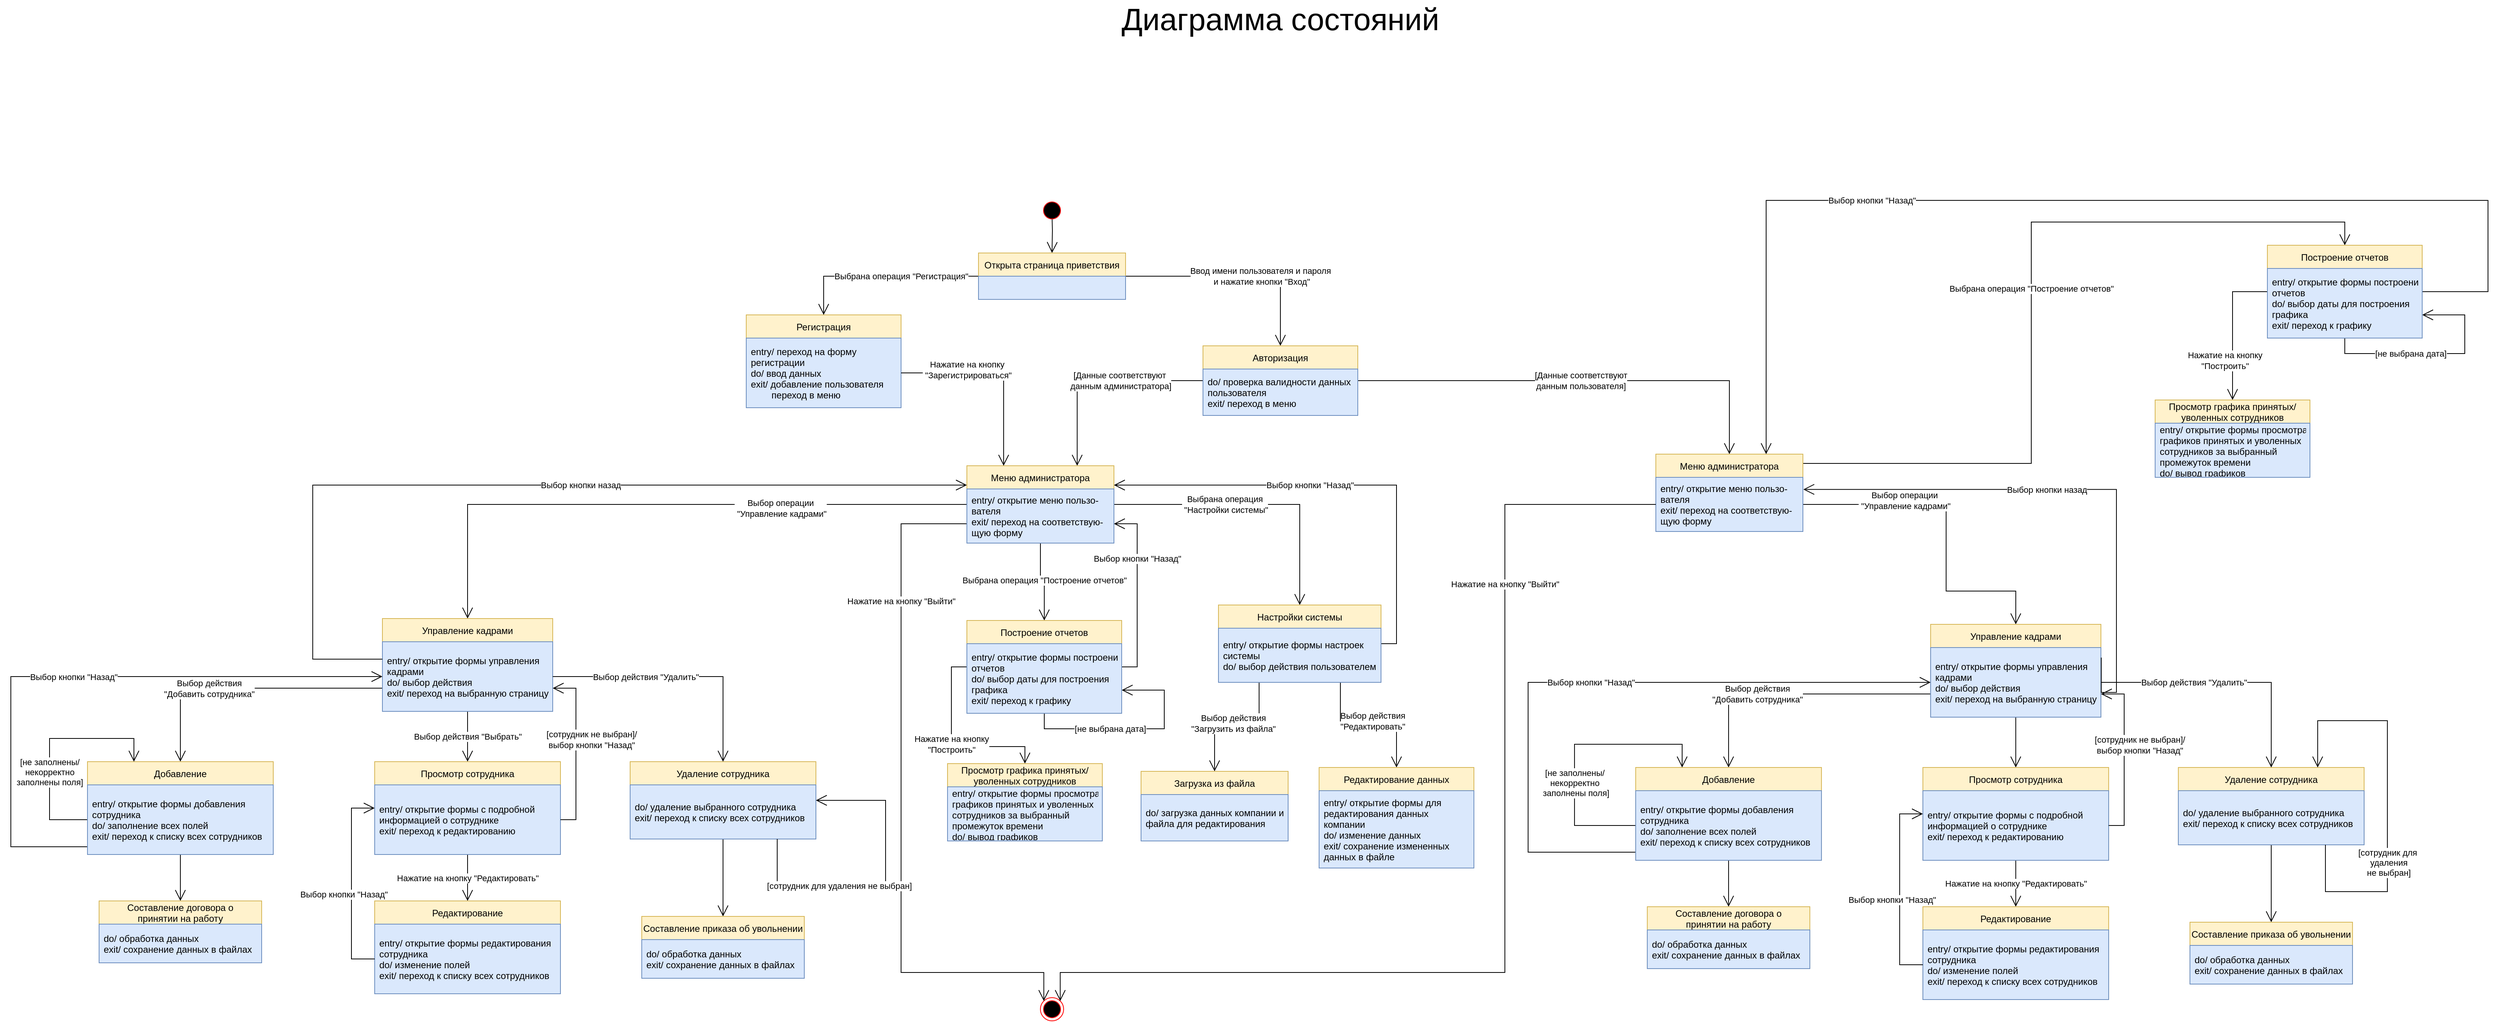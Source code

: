 <mxfile version="15.9.4" type="google"><diagram id="pDBDtXjh80OhBKWd9uUe" name="Страница 1"><mxGraphModel dx="8203" dy="3794" grid="1" gridSize="10" guides="1" tooltips="1" connect="1" arrows="1" fold="1" page="1" pageScale="1" pageWidth="827" pageHeight="1169" math="0" shadow="0"><root><mxCell id="0"/><mxCell id="1" parent="0"/><mxCell id="RjywsfN2Jusm1ePJnSXy-125" style="edgeStyle=orthogonalEdgeStyle;rounded=0;orthogonalLoop=1;jettySize=auto;html=1;entryX=0.5;entryY=0;entryDx=0;entryDy=0;endArrow=open;endFill=0;endSize=12;" edge="1" parent="1" target="RjywsfN2Jusm1ePJnSXy-5"><mxGeometry relative="1" as="geometry"><mxPoint x="-1945" y="68" as="sourcePoint"/></mxGeometry></mxCell><mxCell id="RjywsfN2Jusm1ePJnSXy-1" value="" style="ellipse;html=1;shape=startState;fillColor=#000000;strokeColor=#ff0000;" vertex="1" parent="1"><mxGeometry x="-1960" y="48" width="30" height="30" as="geometry"/></mxCell><mxCell id="RjywsfN2Jusm1ePJnSXy-2" value="" style="ellipse;html=1;shape=endState;fillColor=#000000;strokeColor=#ff0000;" vertex="1" parent="1"><mxGeometry x="-1960" y="1080.5" width="30" height="30" as="geometry"/></mxCell><mxCell id="RjywsfN2Jusm1ePJnSXy-3" value="Регистрация" style="swimlane;fontStyle=0;childLayout=stackLayout;horizontal=1;startSize=30;horizontalStack=0;resizeParent=1;resizeParentMax=0;resizeLast=0;collapsible=1;marginBottom=0;fillColor=#fff2cc;strokeColor=#d6b656;" vertex="1" parent="1"><mxGeometry x="-2340" y="198" width="200" height="120" as="geometry"><mxRectangle x="180" y="80" width="50" height="30" as="alternateBounds"/></mxGeometry></mxCell><mxCell id="RjywsfN2Jusm1ePJnSXy-4" value="entry/ переход на форму&#10;регистрации&#10;do/ ввод данных&#10;exit/ добавление пользователя&#10;        переход в меню" style="text;strokeColor=#6c8ebf;fillColor=#dae8fc;align=left;verticalAlign=middle;spacingLeft=4;spacingRight=4;overflow=hidden;points=[[0,0.5],[1,0.5]];portConstraint=eastwest;rotatable=0;" vertex="1" parent="RjywsfN2Jusm1ePJnSXy-3"><mxGeometry y="30" width="200" height="90" as="geometry"/></mxCell><mxCell id="RjywsfN2Jusm1ePJnSXy-13" style="edgeStyle=orthogonalEdgeStyle;rounded=0;orthogonalLoop=1;jettySize=auto;html=1;exitX=0;exitY=0.5;exitDx=0;exitDy=0;endSize=12;endArrow=open;endFill=0;entryX=0.5;entryY=0;entryDx=0;entryDy=0;" edge="1" parent="1" source="RjywsfN2Jusm1ePJnSXy-5" target="RjywsfN2Jusm1ePJnSXy-3"><mxGeometry relative="1" as="geometry"><mxPoint x="-2229" y="188" as="targetPoint"/></mxGeometry></mxCell><mxCell id="RjywsfN2Jusm1ePJnSXy-14" value="Выбрана операция &quot;Регистрация&quot;" style="edgeLabel;html=1;align=center;verticalAlign=middle;resizable=0;points=[];" vertex="1" connectable="0" parent="RjywsfN2Jusm1ePJnSXy-13"><mxGeometry x="-0.274" y="-3" relative="1" as="geometry"><mxPoint x="-9" y="3" as="offset"/></mxGeometry></mxCell><mxCell id="RjywsfN2Jusm1ePJnSXy-15" style="edgeStyle=orthogonalEdgeStyle;rounded=0;orthogonalLoop=1;jettySize=auto;html=1;exitX=1;exitY=0.5;exitDx=0;exitDy=0;entryX=0.5;entryY=0;entryDx=0;entryDy=0;endArrow=open;endFill=0;endSize=12;" edge="1" parent="1" source="RjywsfN2Jusm1ePJnSXy-5" target="RjywsfN2Jusm1ePJnSXy-9"><mxGeometry relative="1" as="geometry"/></mxCell><mxCell id="RjywsfN2Jusm1ePJnSXy-16" value="Ввод имени пользователя и пароля&lt;br&gt;&amp;nbsp;и нажатие кнопки &quot;Вход&quot;" style="edgeLabel;html=1;align=center;verticalAlign=middle;resizable=0;points=[];" vertex="1" connectable="0" parent="RjywsfN2Jusm1ePJnSXy-15"><mxGeometry x="0.195" y="-2" relative="1" as="geometry"><mxPoint y="-2" as="offset"/></mxGeometry></mxCell><mxCell id="RjywsfN2Jusm1ePJnSXy-5" value="Открыта страница приветствия" style="swimlane;fontStyle=0;childLayout=stackLayout;horizontal=1;startSize=30;horizontalStack=0;resizeParent=1;resizeParentMax=0;resizeLast=0;collapsible=1;marginBottom=0;fillColor=#fff2cc;strokeColor=#d6b656;" vertex="1" parent="1"><mxGeometry x="-2040" y="118" width="190" height="60" as="geometry"><mxRectangle x="180" y="80" width="50" height="30" as="alternateBounds"/></mxGeometry></mxCell><mxCell id="RjywsfN2Jusm1ePJnSXy-6" value="" style="text;strokeColor=#6c8ebf;fillColor=#dae8fc;align=left;verticalAlign=middle;spacingLeft=4;spacingRight=4;overflow=hidden;points=[[0,0.5],[1,0.5]];portConstraint=eastwest;rotatable=0;" vertex="1" parent="RjywsfN2Jusm1ePJnSXy-5"><mxGeometry y="30" width="190" height="30" as="geometry"/></mxCell><mxCell id="RjywsfN2Jusm1ePJnSXy-21" value="[Данные соответствуют&lt;br&gt;&amp;nbsp;данным администратора]" style="edgeStyle=orthogonalEdgeStyle;rounded=0;orthogonalLoop=1;jettySize=auto;html=1;exitX=0;exitY=0.5;exitDx=0;exitDy=0;entryX=0.75;entryY=0;entryDx=0;entryDy=0;endArrow=open;endFill=0;endSize=12;" edge="1" parent="1" source="RjywsfN2Jusm1ePJnSXy-9" target="RjywsfN2Jusm1ePJnSXy-17"><mxGeometry x="-0.207" relative="1" as="geometry"><mxPoint as="offset"/></mxGeometry></mxCell><mxCell id="RjywsfN2Jusm1ePJnSXy-22" value="[Данные соответствуют &lt;br&gt;данным пользователя]" style="edgeStyle=orthogonalEdgeStyle;rounded=0;orthogonalLoop=1;jettySize=auto;html=1;exitX=1;exitY=0.5;exitDx=0;exitDy=0;entryX=0.5;entryY=0;entryDx=0;entryDy=0;endArrow=open;endFill=0;endSize=12;" edge="1" parent="1" source="RjywsfN2Jusm1ePJnSXy-9" target="RjywsfN2Jusm1ePJnSXy-79"><mxGeometry relative="1" as="geometry"><mxPoint x="-865" y="378" as="targetPoint"/></mxGeometry></mxCell><mxCell id="RjywsfN2Jusm1ePJnSXy-9" value="Авторизация" style="swimlane;fontStyle=0;childLayout=stackLayout;horizontal=1;startSize=30;horizontalStack=0;resizeParent=1;resizeParentMax=0;resizeLast=0;collapsible=1;marginBottom=0;fillColor=#fff2cc;strokeColor=#d6b656;" vertex="1" parent="1"><mxGeometry x="-1750" y="238" width="200" height="90" as="geometry"><mxRectangle x="180" y="80" width="50" height="30" as="alternateBounds"/></mxGeometry></mxCell><mxCell id="RjywsfN2Jusm1ePJnSXy-10" value="do/ проверка валидности данных&#10;пользователя&#10;exit/ переход в меню" style="text;strokeColor=#6c8ebf;fillColor=#dae8fc;align=left;verticalAlign=middle;spacingLeft=4;spacingRight=4;overflow=hidden;points=[[0,0.5],[1,0.5]];portConstraint=eastwest;rotatable=0;" vertex="1" parent="RjywsfN2Jusm1ePJnSXy-9"><mxGeometry y="30" width="200" height="60" as="geometry"/></mxCell><mxCell id="RjywsfN2Jusm1ePJnSXy-31" value="Выбор операции&lt;br&gt;&amp;nbsp;&quot;Управление кадрами&quot;" style="edgeStyle=orthogonalEdgeStyle;rounded=0;orthogonalLoop=1;jettySize=auto;html=1;exitX=0;exitY=0.5;exitDx=0;exitDy=0;entryX=0.5;entryY=0;entryDx=0;entryDy=0;endArrow=open;endFill=0;endSize=12;" edge="1" parent="1" source="RjywsfN2Jusm1ePJnSXy-17" target="RjywsfN2Jusm1ePJnSXy-25"><mxGeometry x="-0.39" y="5" relative="1" as="geometry"><mxPoint as="offset"/></mxGeometry></mxCell><mxCell id="RjywsfN2Jusm1ePJnSXy-32" value="Выбрана операция &quot;Построение отчетов&quot;" style="edgeStyle=orthogonalEdgeStyle;rounded=0;orthogonalLoop=1;jettySize=auto;html=1;exitX=0.5;exitY=1;exitDx=0;exitDy=0;entryX=0.5;entryY=0;entryDx=0;entryDy=0;endArrow=open;endFill=0;endSize=12;" edge="1" parent="1" source="RjywsfN2Jusm1ePJnSXy-17" target="RjywsfN2Jusm1ePJnSXy-27"><mxGeometry relative="1" as="geometry"/></mxCell><mxCell id="RjywsfN2Jusm1ePJnSXy-33" value="Выбрана операция&lt;br&gt;&amp;nbsp;&quot;Настройки системы&quot;" style="edgeStyle=orthogonalEdgeStyle;rounded=0;orthogonalLoop=1;jettySize=auto;html=1;exitX=1;exitY=0.5;exitDx=0;exitDy=0;entryX=0.5;entryY=0;entryDx=0;entryDy=0;endArrow=open;endFill=0;endSize=12;" edge="1" parent="1" source="RjywsfN2Jusm1ePJnSXy-17" target="RjywsfN2Jusm1ePJnSXy-29"><mxGeometry x="-0.226" relative="1" as="geometry"><mxPoint as="offset"/></mxGeometry></mxCell><mxCell id="RjywsfN2Jusm1ePJnSXy-126" value="Нажатие на кнопку &quot;Выйти&quot;" style="edgeStyle=orthogonalEdgeStyle;rounded=0;orthogonalLoop=1;jettySize=auto;html=1;exitX=0;exitY=0.75;exitDx=0;exitDy=0;entryX=0;entryY=0;entryDx=0;entryDy=0;endArrow=open;endFill=0;endSize=12;" edge="1" parent="1" source="RjywsfN2Jusm1ePJnSXy-17" target="RjywsfN2Jusm1ePJnSXy-2"><mxGeometry x="-0.586" relative="1" as="geometry"><Array as="points"><mxPoint x="-2140" y="468"/><mxPoint x="-2140" y="1048"/><mxPoint x="-1956" y="1048"/></Array><mxPoint y="1" as="offset"/></mxGeometry></mxCell><mxCell id="RjywsfN2Jusm1ePJnSXy-17" value="Меню администратора" style="swimlane;fontStyle=0;childLayout=stackLayout;horizontal=1;startSize=30;horizontalStack=0;resizeParent=1;resizeParentMax=0;resizeLast=0;collapsible=1;marginBottom=0;fillColor=#fff2cc;strokeColor=#d6b656;" vertex="1" parent="1"><mxGeometry x="-2055" y="393" width="190" height="100" as="geometry"><mxRectangle x="180" y="80" width="50" height="30" as="alternateBounds"/></mxGeometry></mxCell><mxCell id="RjywsfN2Jusm1ePJnSXy-18" value="entry/ открытие меню пользо-&#10;вателя&#10;exit/ переход на соответствую-&#10;щую форму" style="text;strokeColor=#6c8ebf;fillColor=#dae8fc;align=left;verticalAlign=middle;spacingLeft=4;spacingRight=4;overflow=hidden;points=[[0,0.5],[1,0.5]];portConstraint=eastwest;rotatable=0;" vertex="1" parent="RjywsfN2Jusm1ePJnSXy-17"><mxGeometry y="30" width="190" height="70" as="geometry"/></mxCell><mxCell id="RjywsfN2Jusm1ePJnSXy-23" style="edgeStyle=orthogonalEdgeStyle;rounded=0;orthogonalLoop=1;jettySize=auto;html=1;exitX=1;exitY=0.5;exitDx=0;exitDy=0;entryX=0.25;entryY=0;entryDx=0;entryDy=0;endArrow=open;endFill=0;endSize=12;" edge="1" parent="1" source="RjywsfN2Jusm1ePJnSXy-4" target="RjywsfN2Jusm1ePJnSXy-17"><mxGeometry relative="1" as="geometry"/></mxCell><mxCell id="RjywsfN2Jusm1ePJnSXy-24" value="Нажатие на кнопку&lt;br&gt;&amp;nbsp;&quot;Зарегистрироваться&quot;" style="edgeLabel;html=1;align=center;verticalAlign=middle;resizable=0;points=[];" vertex="1" connectable="0" parent="RjywsfN2Jusm1ePJnSXy-23"><mxGeometry x="-0.327" y="4" relative="1" as="geometry"><mxPoint as="offset"/></mxGeometry></mxCell><mxCell id="RjywsfN2Jusm1ePJnSXy-44" value="Выбор действия &lt;br&gt;&quot;Добавить сотрудника&quot;" style="edgeStyle=orthogonalEdgeStyle;rounded=0;orthogonalLoop=1;jettySize=auto;html=1;exitX=0;exitY=0.75;exitDx=0;exitDy=0;entryX=0.5;entryY=0;entryDx=0;entryDy=0;endArrow=open;endFill=0;endSize=12;" edge="1" parent="1" source="RjywsfN2Jusm1ePJnSXy-25" target="RjywsfN2Jusm1ePJnSXy-37"><mxGeometry x="0.259" relative="1" as="geometry"><mxPoint as="offset"/></mxGeometry></mxCell><mxCell id="RjywsfN2Jusm1ePJnSXy-47" value="Выбор действия &quot;Выбрать&quot;" style="edgeStyle=orthogonalEdgeStyle;rounded=0;orthogonalLoop=1;jettySize=auto;html=1;entryX=0.5;entryY=0;entryDx=0;entryDy=0;endArrow=open;endFill=0;endSize=12;" edge="1" parent="1" source="RjywsfN2Jusm1ePJnSXy-25" target="RjywsfN2Jusm1ePJnSXy-40"><mxGeometry relative="1" as="geometry"/></mxCell><mxCell id="RjywsfN2Jusm1ePJnSXy-25" value="Управление кадрами" style="swimlane;fontStyle=0;childLayout=stackLayout;horizontal=1;startSize=30;horizontalStack=0;resizeParent=1;resizeParentMax=0;resizeLast=0;collapsible=1;marginBottom=0;fillColor=#fff2cc;strokeColor=#d6b656;" vertex="1" parent="1"><mxGeometry x="-2810" y="590.5" width="220" height="120" as="geometry"><mxRectangle x="180" y="80" width="50" height="30" as="alternateBounds"/></mxGeometry></mxCell><mxCell id="RjywsfN2Jusm1ePJnSXy-26" value="entry/ открытие формы управления&#10;кадрами&#10;do/ выбор действия&#10;exit/ переход на выбранную страницу" style="text;strokeColor=#6c8ebf;fillColor=#dae8fc;align=left;verticalAlign=middle;spacingLeft=4;spacingRight=4;overflow=hidden;points=[[0,0.5],[1,0.5]];portConstraint=eastwest;rotatable=0;" vertex="1" parent="RjywsfN2Jusm1ePJnSXy-25"><mxGeometry y="30" width="220" height="90" as="geometry"/></mxCell><mxCell id="RjywsfN2Jusm1ePJnSXy-36" value="Выбор кнопки &quot;Назад&quot;" style="edgeStyle=orthogonalEdgeStyle;rounded=0;orthogonalLoop=1;jettySize=auto;html=1;exitX=1;exitY=0.5;exitDx=0;exitDy=0;entryX=1;entryY=0.75;entryDx=0;entryDy=0;endArrow=open;endFill=0;endSize=12;" edge="1" parent="1" source="RjywsfN2Jusm1ePJnSXy-27" target="RjywsfN2Jusm1ePJnSXy-17"><mxGeometry x="0.366" relative="1" as="geometry"><mxPoint as="offset"/></mxGeometry></mxCell><mxCell id="RjywsfN2Jusm1ePJnSXy-65" value="Нажатие на кнопку&lt;br&gt;&quot;Построить&quot;" style="edgeStyle=orthogonalEdgeStyle;rounded=0;orthogonalLoop=1;jettySize=auto;html=1;exitX=0;exitY=0.5;exitDx=0;exitDy=0;entryX=0.5;entryY=0;entryDx=0;entryDy=0;endArrow=open;endFill=0;endSize=12;" edge="1" parent="1" source="RjywsfN2Jusm1ePJnSXy-27" target="RjywsfN2Jusm1ePJnSXy-63"><mxGeometry relative="1" as="geometry"><Array as="points"><mxPoint x="-2075" y="653"/><mxPoint x="-2075" y="756"/><mxPoint x="-1980" y="756"/></Array></mxGeometry></mxCell><mxCell id="RjywsfN2Jusm1ePJnSXy-68" value="[не выбрана дата]" style="edgeStyle=orthogonalEdgeStyle;rounded=0;orthogonalLoop=1;jettySize=auto;html=1;exitX=0.5;exitY=1;exitDx=0;exitDy=0;endArrow=open;endFill=0;endSize=12;entryX=1;entryY=0.75;entryDx=0;entryDy=0;" edge="1" parent="1" source="RjywsfN2Jusm1ePJnSXy-27" target="RjywsfN2Jusm1ePJnSXy-27"><mxGeometry x="-0.25" relative="1" as="geometry"><mxPoint x="-1840" y="688" as="targetPoint"/><Array as="points"><mxPoint x="-1955" y="733"/><mxPoint x="-1800" y="733"/><mxPoint x="-1800" y="683"/></Array><mxPoint as="offset"/></mxGeometry></mxCell><mxCell id="RjywsfN2Jusm1ePJnSXy-27" value="Построение отчетов" style="swimlane;fontStyle=0;childLayout=stackLayout;horizontal=1;startSize=30;horizontalStack=0;resizeParent=1;resizeParentMax=0;resizeLast=0;collapsible=1;marginBottom=0;fillColor=#fff2cc;strokeColor=#d6b656;" vertex="1" parent="1"><mxGeometry x="-2055" y="593" width="200" height="120" as="geometry"><mxRectangle x="180" y="80" width="50" height="30" as="alternateBounds"/></mxGeometry></mxCell><mxCell id="RjywsfN2Jusm1ePJnSXy-28" value="entry/ открытие формы построения&#10;отчетов&#10;do/ выбор даты для построения&#10;графика&#10;exit/ переход к графику" style="text;strokeColor=#6c8ebf;fillColor=#dae8fc;align=left;verticalAlign=middle;spacingLeft=4;spacingRight=4;overflow=hidden;points=[[0,0.5],[1,0.5]];portConstraint=eastwest;rotatable=0;" vertex="1" parent="RjywsfN2Jusm1ePJnSXy-27"><mxGeometry y="30" width="200" height="90" as="geometry"/></mxCell><mxCell id="RjywsfN2Jusm1ePJnSXy-34" value="Выбор кнопки &quot;Назад&quot;" style="edgeStyle=orthogonalEdgeStyle;rounded=0;orthogonalLoop=1;jettySize=auto;html=1;exitX=1;exitY=0.5;exitDx=0;exitDy=0;entryX=1;entryY=0.25;entryDx=0;entryDy=0;endArrow=open;endFill=0;endSize=12;" edge="1" parent="1" source="RjywsfN2Jusm1ePJnSXy-29" target="RjywsfN2Jusm1ePJnSXy-17"><mxGeometry x="0.142" relative="1" as="geometry"><mxPoint as="offset"/></mxGeometry></mxCell><mxCell id="RjywsfN2Jusm1ePJnSXy-74" value="Выбор действия &lt;br&gt;&quot;Загрузить из файла&quot;" style="edgeStyle=orthogonalEdgeStyle;rounded=0;orthogonalLoop=1;jettySize=auto;html=1;exitX=0.25;exitY=1;exitDx=0;exitDy=0;entryX=0.5;entryY=0;entryDx=0;entryDy=0;endArrow=open;endFill=0;endSize=12;" edge="1" parent="1" source="RjywsfN2Jusm1ePJnSXy-29" target="RjywsfN2Jusm1ePJnSXy-69"><mxGeometry relative="1" as="geometry"/></mxCell><mxCell id="RjywsfN2Jusm1ePJnSXy-75" value="Выбор действия&lt;br&gt;&quot;Редактировать&quot;" style="edgeStyle=orthogonalEdgeStyle;rounded=0;orthogonalLoop=1;jettySize=auto;html=1;exitX=0.75;exitY=1;exitDx=0;exitDy=0;entryX=0.5;entryY=0;entryDx=0;entryDy=0;endArrow=open;endFill=0;endSize=12;" edge="1" parent="1" source="RjywsfN2Jusm1ePJnSXy-29" target="RjywsfN2Jusm1ePJnSXy-72"><mxGeometry relative="1" as="geometry"/></mxCell><mxCell id="RjywsfN2Jusm1ePJnSXy-29" value="Настройки системы" style="swimlane;fontStyle=0;childLayout=stackLayout;horizontal=1;startSize=30;horizontalStack=0;resizeParent=1;resizeParentMax=0;resizeLast=0;collapsible=1;marginBottom=0;fillColor=#fff2cc;strokeColor=#d6b656;" vertex="1" parent="1"><mxGeometry x="-1730" y="573" width="210" height="100" as="geometry"><mxRectangle x="180" y="80" width="50" height="30" as="alternateBounds"/></mxGeometry></mxCell><mxCell id="RjywsfN2Jusm1ePJnSXy-30" value="entry/ открытие формы настроек &#10;системы&#10;do/ выбор действия пользователем" style="text;strokeColor=#6c8ebf;fillColor=#dae8fc;align=left;verticalAlign=middle;spacingLeft=4;spacingRight=4;overflow=hidden;points=[[0,0.5],[1,0.5]];portConstraint=eastwest;rotatable=0;" vertex="1" parent="RjywsfN2Jusm1ePJnSXy-29"><mxGeometry y="30" width="210" height="70" as="geometry"/></mxCell><mxCell id="RjywsfN2Jusm1ePJnSXy-35" value="Выбор кнопки назад" style="edgeStyle=orthogonalEdgeStyle;rounded=0;orthogonalLoop=1;jettySize=auto;html=1;entryX=0;entryY=0.25;entryDx=0;entryDy=0;endArrow=open;endFill=0;endSize=12;" edge="1" parent="1" source="RjywsfN2Jusm1ePJnSXy-26" target="RjywsfN2Jusm1ePJnSXy-17"><mxGeometry x="0.14" relative="1" as="geometry"><Array as="points"><mxPoint x="-2900" y="643"/><mxPoint x="-2900" y="418"/></Array><mxPoint as="offset"/></mxGeometry></mxCell><mxCell id="RjywsfN2Jusm1ePJnSXy-46" value="Выбор кнопки &quot;Назад&quot;" style="edgeStyle=orthogonalEdgeStyle;rounded=0;orthogonalLoop=1;jettySize=auto;html=1;entryX=0;entryY=0.5;entryDx=0;entryDy=0;endArrow=open;endFill=0;endSize=12;" edge="1" parent="1" source="RjywsfN2Jusm1ePJnSXy-37" target="RjywsfN2Jusm1ePJnSXy-26"><mxGeometry relative="1" as="geometry"><Array as="points"><mxPoint x="-3290" y="885.5"/><mxPoint x="-3290" y="665.5"/></Array></mxGeometry></mxCell><mxCell id="RjywsfN2Jusm1ePJnSXy-59" style="edgeStyle=orthogonalEdgeStyle;rounded=0;orthogonalLoop=1;jettySize=auto;html=1;entryX=0.5;entryY=0;entryDx=0;entryDy=0;endArrow=open;endFill=0;endSize=12;" edge="1" parent="1" source="RjywsfN2Jusm1ePJnSXy-37" target="RjywsfN2Jusm1ePJnSXy-57"><mxGeometry relative="1" as="geometry"/></mxCell><mxCell id="RjywsfN2Jusm1ePJnSXy-37" value="Добавление" style="swimlane;fontStyle=0;childLayout=stackLayout;horizontal=1;startSize=30;horizontalStack=0;resizeParent=1;resizeParentMax=0;resizeLast=0;collapsible=1;marginBottom=0;fillColor=#fff2cc;strokeColor=#d6b656;" vertex="1" parent="1"><mxGeometry x="-3191" y="775.5" width="240" height="120" as="geometry"><mxRectangle x="180" y="80" width="50" height="30" as="alternateBounds"/></mxGeometry></mxCell><mxCell id="RjywsfN2Jusm1ePJnSXy-45" value="[не заполнены/&lt;br&gt;некорректно &lt;br&gt;заполнены поля]" style="edgeStyle=orthogonalEdgeStyle;rounded=0;orthogonalLoop=1;jettySize=auto;html=1;entryX=0.25;entryY=0;entryDx=0;entryDy=0;endArrow=open;endFill=0;endSize=12;" edge="1" parent="RjywsfN2Jusm1ePJnSXy-37" source="RjywsfN2Jusm1ePJnSXy-38" target="RjywsfN2Jusm1ePJnSXy-37"><mxGeometry x="-0.241" relative="1" as="geometry"><Array as="points"><mxPoint x="-49" y="75"/><mxPoint x="-49" y="-30"/><mxPoint x="60" y="-30"/></Array><mxPoint as="offset"/></mxGeometry></mxCell><mxCell id="RjywsfN2Jusm1ePJnSXy-38" value="entry/ открытие формы добавления&#10;сотрудника&#10;do/ заполнение всех полей&#10;exit/ переход к списку всех сотрудников" style="text;strokeColor=#6c8ebf;fillColor=#dae8fc;align=left;verticalAlign=middle;spacingLeft=4;spacingRight=4;overflow=hidden;points=[[0,0.5],[1,0.5]];portConstraint=eastwest;rotatable=0;" vertex="1" parent="RjywsfN2Jusm1ePJnSXy-37"><mxGeometry y="30" width="240" height="90" as="geometry"/></mxCell><mxCell id="RjywsfN2Jusm1ePJnSXy-51" value="Нажатие на кнопку &quot;Редактировать&quot;" style="edgeStyle=orthogonalEdgeStyle;rounded=0;orthogonalLoop=1;jettySize=auto;html=1;exitX=0.5;exitY=1;exitDx=0;exitDy=0;entryX=0.5;entryY=0;entryDx=0;entryDy=0;endArrow=open;endFill=0;endSize=12;" edge="1" parent="1" source="RjywsfN2Jusm1ePJnSXy-40" target="RjywsfN2Jusm1ePJnSXy-48"><mxGeometry relative="1" as="geometry"/></mxCell><mxCell id="RjywsfN2Jusm1ePJnSXy-40" value="Просмотр сотрудника" style="swimlane;fontStyle=0;childLayout=stackLayout;horizontal=1;startSize=30;horizontalStack=0;resizeParent=1;resizeParentMax=0;resizeLast=0;collapsible=1;marginBottom=0;fillColor=#fff2cc;strokeColor=#d6b656;" vertex="1" parent="1"><mxGeometry x="-2820" y="775.5" width="240" height="120" as="geometry"><mxRectangle x="180" y="80" width="50" height="30" as="alternateBounds"/></mxGeometry></mxCell><mxCell id="RjywsfN2Jusm1ePJnSXy-41" value="entry/ открытие формы с подробной &#10;информацией о сотруднике&#10;exit/ переход к редактированию" style="text;strokeColor=#6c8ebf;fillColor=#dae8fc;align=left;verticalAlign=middle;spacingLeft=4;spacingRight=4;overflow=hidden;points=[[0,0.5],[1,0.5]];portConstraint=eastwest;rotatable=0;" vertex="1" parent="RjywsfN2Jusm1ePJnSXy-40"><mxGeometry y="30" width="240" height="90" as="geometry"/></mxCell><mxCell id="RjywsfN2Jusm1ePJnSXy-62" style="edgeStyle=orthogonalEdgeStyle;rounded=0;orthogonalLoop=1;jettySize=auto;html=1;exitX=0.5;exitY=1;exitDx=0;exitDy=0;entryX=0.5;entryY=0;entryDx=0;entryDy=0;endArrow=open;endFill=0;endSize=12;" edge="1" parent="1" source="RjywsfN2Jusm1ePJnSXy-42" target="RjywsfN2Jusm1ePJnSXy-60"><mxGeometry relative="1" as="geometry"/></mxCell><mxCell id="RjywsfN2Jusm1ePJnSXy-42" value="Удаление сотрудника" style="swimlane;fontStyle=0;childLayout=stackLayout;horizontal=1;startSize=30;horizontalStack=0;resizeParent=1;resizeParentMax=0;resizeLast=0;collapsible=1;marginBottom=0;fillColor=#fff2cc;strokeColor=#d6b656;" vertex="1" parent="1"><mxGeometry x="-2490" y="775.5" width="240" height="100" as="geometry"><mxRectangle x="180" y="80" width="50" height="30" as="alternateBounds"/></mxGeometry></mxCell><mxCell id="RjywsfN2Jusm1ePJnSXy-43" value="do/ удаление выбранного сотрудника&#10;exit/ переход к списку всех сотрудников" style="text;strokeColor=#6c8ebf;fillColor=#dae8fc;align=left;verticalAlign=middle;spacingLeft=4;spacingRight=4;overflow=hidden;points=[[0,0.5],[1,0.5]];portConstraint=eastwest;rotatable=0;" vertex="1" parent="RjywsfN2Jusm1ePJnSXy-42"><mxGeometry y="30" width="240" height="70" as="geometry"/></mxCell><mxCell id="RjywsfN2Jusm1ePJnSXy-48" value="Редактирование" style="swimlane;fontStyle=0;childLayout=stackLayout;horizontal=1;startSize=30;horizontalStack=0;resizeParent=1;resizeParentMax=0;resizeLast=0;collapsible=1;marginBottom=0;fillColor=#fff2cc;strokeColor=#d6b656;" vertex="1" parent="1"><mxGeometry x="-2820" y="955.5" width="240" height="120" as="geometry"><mxRectangle x="180" y="80" width="50" height="30" as="alternateBounds"/></mxGeometry></mxCell><mxCell id="RjywsfN2Jusm1ePJnSXy-50" value="entry/ открытие формы редактирования&#10;сотрудника&#10;do/ изменение полей&#10;exit/ переход к списку всех сотрудников" style="text;strokeColor=#6c8ebf;fillColor=#dae8fc;align=left;verticalAlign=middle;spacingLeft=4;spacingRight=4;overflow=hidden;points=[[0,0.5],[1,0.5]];portConstraint=eastwest;rotatable=0;" vertex="1" parent="RjywsfN2Jusm1ePJnSXy-48"><mxGeometry y="30" width="240" height="90" as="geometry"/></mxCell><mxCell id="RjywsfN2Jusm1ePJnSXy-52" value="Выбор действия &quot;Удалить&quot;" style="edgeStyle=orthogonalEdgeStyle;rounded=0;orthogonalLoop=1;jettySize=auto;html=1;entryX=0.5;entryY=0;entryDx=0;entryDy=0;endArrow=open;endFill=0;endSize=12;" edge="1" parent="1" source="RjywsfN2Jusm1ePJnSXy-26" target="RjywsfN2Jusm1ePJnSXy-42"><mxGeometry x="-0.273" relative="1" as="geometry"><mxPoint as="offset"/></mxGeometry></mxCell><mxCell id="RjywsfN2Jusm1ePJnSXy-53" value="Выбор кнопки &quot;Назад&quot;" style="edgeStyle=orthogonalEdgeStyle;rounded=0;orthogonalLoop=1;jettySize=auto;html=1;entryX=0;entryY=0.5;entryDx=0;entryDy=0;endArrow=open;endFill=0;endSize=12;" edge="1" parent="1" source="RjywsfN2Jusm1ePJnSXy-50" target="RjywsfN2Jusm1ePJnSXy-40"><mxGeometry x="-0.098" y="10" relative="1" as="geometry"><mxPoint y="1" as="offset"/></mxGeometry></mxCell><mxCell id="RjywsfN2Jusm1ePJnSXy-54" value="[сотрудник не выбран]/&lt;br&gt;выбор кнопки &quot;Назад&quot;" style="edgeStyle=orthogonalEdgeStyle;rounded=0;orthogonalLoop=1;jettySize=auto;html=1;exitX=1;exitY=0.5;exitDx=0;exitDy=0;entryX=1;entryY=0.75;entryDx=0;entryDy=0;endArrow=open;endFill=0;endSize=12;" edge="1" parent="1" source="RjywsfN2Jusm1ePJnSXy-41" target="RjywsfN2Jusm1ePJnSXy-25"><mxGeometry x="0.136" y="-20" relative="1" as="geometry"><mxPoint y="1" as="offset"/></mxGeometry></mxCell><mxCell id="RjywsfN2Jusm1ePJnSXy-56" value="[сотрудник для удаления не выбран]" style="edgeStyle=orthogonalEdgeStyle;rounded=0;orthogonalLoop=1;jettySize=auto;html=1;endArrow=open;endFill=0;endSize=12;" edge="1" parent="1"><mxGeometry x="-0.302" relative="1" as="geometry"><mxPoint x="-2300" y="875.5" as="sourcePoint"/><mxPoint x="-2250" y="825.5" as="targetPoint"/><Array as="points"><mxPoint x="-2300" y="935.5"/><mxPoint x="-2160" y="935.5"/><mxPoint x="-2160" y="825.5"/></Array><mxPoint as="offset"/></mxGeometry></mxCell><mxCell id="RjywsfN2Jusm1ePJnSXy-57" value="Составление договора о &#10;принятии на работу" style="swimlane;fontStyle=0;childLayout=stackLayout;horizontal=1;startSize=30;horizontalStack=0;resizeParent=1;resizeParentMax=0;resizeLast=0;collapsible=1;marginBottom=0;fillColor=#fff2cc;strokeColor=#d6b656;" vertex="1" parent="1"><mxGeometry x="-3176" y="955.5" width="210" height="80" as="geometry"><mxRectangle x="180" y="80" width="50" height="30" as="alternateBounds"/></mxGeometry></mxCell><mxCell id="RjywsfN2Jusm1ePJnSXy-58" value="do/ обработка данных&#10;exit/ сохранение данных в файлах" style="text;strokeColor=#6c8ebf;fillColor=#dae8fc;align=left;verticalAlign=middle;spacingLeft=4;spacingRight=4;overflow=hidden;points=[[0,0.5],[1,0.5]];portConstraint=eastwest;rotatable=0;" vertex="1" parent="RjywsfN2Jusm1ePJnSXy-57"><mxGeometry y="30" width="210" height="50" as="geometry"/></mxCell><mxCell id="RjywsfN2Jusm1ePJnSXy-60" value="Составление приказа об увольнении" style="swimlane;fontStyle=0;childLayout=stackLayout;horizontal=1;startSize=30;horizontalStack=0;resizeParent=1;resizeParentMax=0;resizeLast=0;collapsible=1;marginBottom=0;fillColor=#fff2cc;strokeColor=#d6b656;" vertex="1" parent="1"><mxGeometry x="-2475" y="975.5" width="210" height="80" as="geometry"><mxRectangle x="180" y="80" width="50" height="30" as="alternateBounds"/></mxGeometry></mxCell><mxCell id="RjywsfN2Jusm1ePJnSXy-61" value="do/ обработка данных&#10;exit/ сохранение данных в файлах" style="text;strokeColor=#6c8ebf;fillColor=#dae8fc;align=left;verticalAlign=middle;spacingLeft=4;spacingRight=4;overflow=hidden;points=[[0,0.5],[1,0.5]];portConstraint=eastwest;rotatable=0;" vertex="1" parent="RjywsfN2Jusm1ePJnSXy-60"><mxGeometry y="30" width="210" height="50" as="geometry"/></mxCell><mxCell id="RjywsfN2Jusm1ePJnSXy-63" value="Просмотр графика принятых/&#10;уволенных сотрудников" style="swimlane;fontStyle=0;childLayout=stackLayout;horizontal=1;startSize=30;horizontalStack=0;resizeParent=1;resizeParentMax=0;resizeLast=0;collapsible=1;marginBottom=0;fillColor=#fff2cc;strokeColor=#d6b656;" vertex="1" parent="1"><mxGeometry x="-2080" y="778" width="200" height="100" as="geometry"><mxRectangle x="180" y="80" width="50" height="30" as="alternateBounds"/></mxGeometry></mxCell><mxCell id="RjywsfN2Jusm1ePJnSXy-64" value="entry/ открытие формы просмотра&#10;графиков принятых и уволенных&#10;сотрудников за выбранный &#10;промежуток времени&#10;do/ вывод графиков" style="text;strokeColor=#6c8ebf;fillColor=#dae8fc;align=left;verticalAlign=middle;spacingLeft=4;spacingRight=4;overflow=hidden;points=[[0,0.5],[1,0.5]];portConstraint=eastwest;rotatable=0;" vertex="1" parent="RjywsfN2Jusm1ePJnSXy-63"><mxGeometry y="30" width="200" height="70" as="geometry"/></mxCell><mxCell id="RjywsfN2Jusm1ePJnSXy-69" value="Загрузка из файла" style="swimlane;fontStyle=0;childLayout=stackLayout;horizontal=1;startSize=30;horizontalStack=0;resizeParent=1;resizeParentMax=0;resizeLast=0;collapsible=1;marginBottom=0;fillColor=#fff2cc;strokeColor=#d6b656;" vertex="1" parent="1"><mxGeometry x="-1830" y="788" width="190" height="90" as="geometry"><mxRectangle x="180" y="80" width="50" height="30" as="alternateBounds"/></mxGeometry></mxCell><mxCell id="RjywsfN2Jusm1ePJnSXy-70" value="do/ загрузка данных компании из&#10;файла для редактирования" style="text;strokeColor=#6c8ebf;fillColor=#dae8fc;align=left;verticalAlign=middle;spacingLeft=4;spacingRight=4;overflow=hidden;points=[[0,0.5],[1,0.5]];portConstraint=eastwest;rotatable=0;" vertex="1" parent="RjywsfN2Jusm1ePJnSXy-69"><mxGeometry y="30" width="190" height="60" as="geometry"/></mxCell><mxCell id="RjywsfN2Jusm1ePJnSXy-72" value="Редактирование данных" style="swimlane;fontStyle=0;childLayout=stackLayout;horizontal=1;startSize=30;horizontalStack=0;resizeParent=1;resizeParentMax=0;resizeLast=0;collapsible=1;marginBottom=0;fillColor=#fff2cc;strokeColor=#d6b656;" vertex="1" parent="1"><mxGeometry x="-1600" y="783" width="200" height="130" as="geometry"><mxRectangle x="180" y="80" width="50" height="30" as="alternateBounds"/></mxGeometry></mxCell><mxCell id="RjywsfN2Jusm1ePJnSXy-73" value="entry/ открытие формы для &#10;редактирования данных &#10;компании&#10;do/ изменение данных&#10;exit/ сохранение измененных &#10;данных в файле" style="text;strokeColor=#6c8ebf;fillColor=#dae8fc;align=left;verticalAlign=middle;spacingLeft=4;spacingRight=4;overflow=hidden;points=[[0,0.5],[1,0.5]];portConstraint=eastwest;rotatable=0;" vertex="1" parent="RjywsfN2Jusm1ePJnSXy-72"><mxGeometry y="30" width="200" height="100" as="geometry"/></mxCell><mxCell id="RjywsfN2Jusm1ePJnSXy-76" value="Выбор операции&lt;br&gt;&amp;nbsp;&quot;Управление кадрами&quot;" style="edgeStyle=orthogonalEdgeStyle;rounded=0;orthogonalLoop=1;jettySize=auto;html=1;exitX=1;exitY=0.5;exitDx=0;exitDy=0;entryX=0.5;entryY=0;entryDx=0;entryDy=0;endArrow=open;endFill=0;endSize=12;" edge="1" source="RjywsfN2Jusm1ePJnSXy-80" target="RjywsfN2Jusm1ePJnSXy-83" parent="1"><mxGeometry x="-0.39" y="5" relative="1" as="geometry"><Array as="points"><mxPoint x="-790" y="443"/><mxPoint x="-790" y="555"/><mxPoint x="-700" y="555"/></Array><mxPoint as="offset"/></mxGeometry></mxCell><mxCell id="RjywsfN2Jusm1ePJnSXy-77" value="Выбрана операция &quot;Построение отчетов&quot;" style="edgeStyle=orthogonalEdgeStyle;rounded=0;orthogonalLoop=1;jettySize=auto;html=1;entryX=0.5;entryY=0;entryDx=0;entryDy=0;endArrow=open;endFill=0;endSize=12;" edge="1" source="RjywsfN2Jusm1ePJnSXy-79" target="RjywsfN2Jusm1ePJnSXy-88" parent="1"><mxGeometry relative="1" as="geometry"><Array as="points"><mxPoint x="-680" y="390"/><mxPoint x="-680" y="78"/><mxPoint x="-275" y="78"/></Array></mxGeometry></mxCell><mxCell id="RjywsfN2Jusm1ePJnSXy-79" value="Меню администратора" style="swimlane;fontStyle=0;childLayout=stackLayout;horizontal=1;startSize=30;horizontalStack=0;resizeParent=1;resizeParentMax=0;resizeLast=0;collapsible=1;marginBottom=0;fillColor=#fff2cc;strokeColor=#d6b656;" vertex="1" parent="1"><mxGeometry x="-1165" y="378" width="190" height="100" as="geometry"><mxRectangle x="180" y="80" width="50" height="30" as="alternateBounds"/></mxGeometry></mxCell><mxCell id="RjywsfN2Jusm1ePJnSXy-80" value="entry/ открытие меню пользо-&#10;вателя&#10;exit/ переход на соответствую-&#10;щую форму" style="text;strokeColor=#6c8ebf;fillColor=#dae8fc;align=left;verticalAlign=middle;spacingLeft=4;spacingRight=4;overflow=hidden;points=[[0,0.5],[1,0.5]];portConstraint=eastwest;rotatable=0;" vertex="1" parent="RjywsfN2Jusm1ePJnSXy-79"><mxGeometry y="30" width="190" height="70" as="geometry"/></mxCell><mxCell id="RjywsfN2Jusm1ePJnSXy-81" value="Выбор действия &lt;br&gt;&quot;Добавить сотрудника&quot;" style="edgeStyle=orthogonalEdgeStyle;rounded=0;orthogonalLoop=1;jettySize=auto;html=1;exitX=0;exitY=0.75;exitDx=0;exitDy=0;entryX=0.5;entryY=0;entryDx=0;entryDy=0;endArrow=open;endFill=0;endSize=12;" edge="1" source="RjywsfN2Jusm1ePJnSXy-83" target="RjywsfN2Jusm1ePJnSXy-98" parent="1"><mxGeometry x="0.259" relative="1" as="geometry"><mxPoint as="offset"/></mxGeometry></mxCell><mxCell id="RjywsfN2Jusm1ePJnSXy-82" value="Выбор действия &quot;Выбрать&quot;" style="edgeStyle=orthogonalEdgeStyle;rounded=0;orthogonalLoop=1;jettySize=auto;html=1;entryX=0.5;entryY=0;entryDx=0;entryDy=0;endArrow=open;endFill=0;endSize=12;" edge="1" source="RjywsfN2Jusm1ePJnSXy-83" target="RjywsfN2Jusm1ePJnSXy-102" parent="1"><mxGeometry x="-1" y="-67" relative="1" as="geometry"><mxPoint x="37" y="-60" as="offset"/></mxGeometry></mxCell><mxCell id="RjywsfN2Jusm1ePJnSXy-83" value="Управление кадрами" style="swimlane;fontStyle=0;childLayout=stackLayout;horizontal=1;startSize=30;horizontalStack=0;resizeParent=1;resizeParentMax=0;resizeLast=0;collapsible=1;marginBottom=0;fillColor=#fff2cc;strokeColor=#d6b656;" vertex="1" parent="1"><mxGeometry x="-810.03" y="598" width="220" height="120" as="geometry"><mxRectangle x="180" y="80" width="50" height="30" as="alternateBounds"/></mxGeometry></mxCell><mxCell id="RjywsfN2Jusm1ePJnSXy-84" value="entry/ открытие формы управления&#10;кадрами&#10;do/ выбор действия&#10;exit/ переход на выбранную страницу" style="text;strokeColor=#6c8ebf;fillColor=#dae8fc;align=left;verticalAlign=middle;spacingLeft=4;spacingRight=4;overflow=hidden;points=[[0,0.5],[1,0.5]];portConstraint=eastwest;rotatable=0;" vertex="1" parent="RjywsfN2Jusm1ePJnSXy-83"><mxGeometry y="30" width="220" height="90" as="geometry"/></mxCell><mxCell id="RjywsfN2Jusm1ePJnSXy-85" value="Выбор кнопки &quot;Назад&quot;" style="edgeStyle=orthogonalEdgeStyle;rounded=0;orthogonalLoop=1;jettySize=auto;html=1;exitX=1;exitY=0.5;exitDx=0;exitDy=0;entryX=0.75;entryY=0;entryDx=0;entryDy=0;endArrow=open;endFill=0;endSize=12;" edge="1" source="RjywsfN2Jusm1ePJnSXy-88" target="RjywsfN2Jusm1ePJnSXy-79" parent="1"><mxGeometry x="0.366" relative="1" as="geometry"><Array as="points"><mxPoint x="-90" y="168"/><mxPoint x="-90" y="50"/><mxPoint x="-1022" y="50"/></Array><mxPoint as="offset"/></mxGeometry></mxCell><mxCell id="RjywsfN2Jusm1ePJnSXy-87" value="[не выбрана дата]" style="edgeStyle=orthogonalEdgeStyle;rounded=0;orthogonalLoop=1;jettySize=auto;html=1;exitX=0.5;exitY=1;exitDx=0;exitDy=0;endArrow=open;endFill=0;endSize=12;entryX=1;entryY=0.75;entryDx=0;entryDy=0;" edge="1" source="RjywsfN2Jusm1ePJnSXy-88" target="RjywsfN2Jusm1ePJnSXy-88" parent="1"><mxGeometry x="-0.25" relative="1" as="geometry"><mxPoint x="-160" y="203" as="targetPoint"/><Array as="points"><mxPoint x="-275" y="248"/><mxPoint x="-120" y="248"/><mxPoint x="-120" y="198"/></Array><mxPoint as="offset"/></mxGeometry></mxCell><mxCell id="RjywsfN2Jusm1ePJnSXy-123" value="Нажатие на кнопку&lt;br&gt;&quot;Построить&quot;" style="edgeStyle=orthogonalEdgeStyle;rounded=0;orthogonalLoop=1;jettySize=auto;html=1;exitX=0;exitY=0.5;exitDx=0;exitDy=0;entryX=0.5;entryY=0;entryDx=0;entryDy=0;endArrow=open;endFill=0;endSize=12;" edge="1" parent="1" source="RjywsfN2Jusm1ePJnSXy-88" target="RjywsfN2Jusm1ePJnSXy-117"><mxGeometry x="0.46" y="-10" relative="1" as="geometry"><mxPoint y="-1" as="offset"/></mxGeometry></mxCell><mxCell id="RjywsfN2Jusm1ePJnSXy-88" value="Построение отчетов" style="swimlane;fontStyle=0;childLayout=stackLayout;horizontal=1;startSize=30;horizontalStack=0;resizeParent=1;resizeParentMax=0;resizeLast=0;collapsible=1;marginBottom=0;fillColor=#fff2cc;strokeColor=#d6b656;" vertex="1" parent="1"><mxGeometry x="-375" y="108" width="200" height="120" as="geometry"><mxRectangle x="180" y="80" width="50" height="30" as="alternateBounds"/></mxGeometry></mxCell><mxCell id="RjywsfN2Jusm1ePJnSXy-89" value="entry/ открытие формы построения&#10;отчетов&#10;do/ выбор даты для построения&#10;графика&#10;exit/ переход к графику" style="text;strokeColor=#6c8ebf;fillColor=#dae8fc;align=left;verticalAlign=middle;spacingLeft=4;spacingRight=4;overflow=hidden;points=[[0,0.5],[1,0.5]];portConstraint=eastwest;rotatable=0;" vertex="1" parent="RjywsfN2Jusm1ePJnSXy-88"><mxGeometry y="30" width="200" height="90" as="geometry"/></mxCell><mxCell id="RjywsfN2Jusm1ePJnSXy-95" value="Выбор кнопки назад" style="edgeStyle=orthogonalEdgeStyle;rounded=0;orthogonalLoop=1;jettySize=auto;html=1;endArrow=open;endFill=0;endSize=12;entryX=1.003;entryY=0.223;entryDx=0;entryDy=0;entryPerimeter=0;exitX=1.002;exitY=0.145;exitDx=0;exitDy=0;exitPerimeter=0;" edge="1" source="RjywsfN2Jusm1ePJnSXy-84" target="RjywsfN2Jusm1ePJnSXy-80" parent="1"><mxGeometry x="0.14" relative="1" as="geometry"><Array as="points"><mxPoint x="-590" y="686"/><mxPoint x="-570" y="686"/><mxPoint x="-570" y="424"/></Array><mxPoint as="offset"/></mxGeometry></mxCell><mxCell id="RjywsfN2Jusm1ePJnSXy-96" value="Выбор кнопки &quot;Назад&quot;" style="edgeStyle=orthogonalEdgeStyle;rounded=0;orthogonalLoop=1;jettySize=auto;html=1;entryX=0;entryY=0.5;entryDx=0;entryDy=0;endArrow=open;endFill=0;endSize=12;" edge="1" source="RjywsfN2Jusm1ePJnSXy-98" target="RjywsfN2Jusm1ePJnSXy-84" parent="1"><mxGeometry relative="1" as="geometry"><Array as="points"><mxPoint x="-1330" y="892.5"/><mxPoint x="-1330" y="673.5"/></Array></mxGeometry></mxCell><mxCell id="RjywsfN2Jusm1ePJnSXy-97" style="edgeStyle=orthogonalEdgeStyle;rounded=0;orthogonalLoop=1;jettySize=auto;html=1;entryX=0.5;entryY=0;entryDx=0;entryDy=0;endArrow=open;endFill=0;endSize=12;" edge="1" source="RjywsfN2Jusm1ePJnSXy-98" target="RjywsfN2Jusm1ePJnSXy-113" parent="1"><mxGeometry relative="1" as="geometry"/></mxCell><mxCell id="RjywsfN2Jusm1ePJnSXy-98" value="Добавление" style="swimlane;fontStyle=0;childLayout=stackLayout;horizontal=1;startSize=30;horizontalStack=0;resizeParent=1;resizeParentMax=0;resizeLast=0;collapsible=1;marginBottom=0;fillColor=#fff2cc;strokeColor=#d6b656;" vertex="1" parent="1"><mxGeometry x="-1191.03" y="783" width="240" height="120" as="geometry"><mxRectangle x="180" y="80" width="50" height="30" as="alternateBounds"/></mxGeometry></mxCell><mxCell id="RjywsfN2Jusm1ePJnSXy-99" value="[не заполнены/&lt;br&gt;некорректно&lt;br&gt;&amp;nbsp;заполнены поля]" style="edgeStyle=orthogonalEdgeStyle;rounded=0;orthogonalLoop=1;jettySize=auto;html=1;entryX=0.25;entryY=0;entryDx=0;entryDy=0;endArrow=open;endFill=0;endSize=12;" edge="1" parent="RjywsfN2Jusm1ePJnSXy-98" source="RjywsfN2Jusm1ePJnSXy-100" target="RjywsfN2Jusm1ePJnSXy-98"><mxGeometry x="-0.241" relative="1" as="geometry"><Array as="points"><mxPoint x="-79" y="75"/><mxPoint x="-79" y="-30"/><mxPoint x="60" y="-30"/></Array><mxPoint as="offset"/></mxGeometry></mxCell><mxCell id="RjywsfN2Jusm1ePJnSXy-100" value="entry/ открытие формы добавления&#10;сотрудника&#10;do/ заполнение всех полей&#10;exit/ переход к списку всех сотрудников" style="text;strokeColor=#6c8ebf;fillColor=#dae8fc;align=left;verticalAlign=middle;spacingLeft=4;spacingRight=4;overflow=hidden;points=[[0,0.5],[1,0.5]];portConstraint=eastwest;rotatable=0;" vertex="1" parent="RjywsfN2Jusm1ePJnSXy-98"><mxGeometry y="30" width="240" height="90" as="geometry"/></mxCell><mxCell id="RjywsfN2Jusm1ePJnSXy-101" value="Нажатие на кнопку &quot;Редактировать&quot;" style="edgeStyle=orthogonalEdgeStyle;rounded=0;orthogonalLoop=1;jettySize=auto;html=1;exitX=0.5;exitY=1;exitDx=0;exitDy=0;entryX=0.5;entryY=0;entryDx=0;entryDy=0;endArrow=open;endFill=0;endSize=12;" edge="1" source="RjywsfN2Jusm1ePJnSXy-102" target="RjywsfN2Jusm1ePJnSXy-107" parent="1"><mxGeometry relative="1" as="geometry"/></mxCell><mxCell id="RjywsfN2Jusm1ePJnSXy-102" value="Просмотр сотрудника" style="swimlane;fontStyle=0;childLayout=stackLayout;horizontal=1;startSize=30;horizontalStack=0;resizeParent=1;resizeParentMax=0;resizeLast=0;collapsible=1;marginBottom=0;fillColor=#fff2cc;strokeColor=#d6b656;" vertex="1" parent="1"><mxGeometry x="-820.03" y="783" width="240" height="120" as="geometry"><mxRectangle x="180" y="80" width="50" height="30" as="alternateBounds"/></mxGeometry></mxCell><mxCell id="RjywsfN2Jusm1ePJnSXy-103" value="entry/ открытие формы с подробной &#10;информацией о сотруднике&#10;exit/ переход к редактированию" style="text;strokeColor=#6c8ebf;fillColor=#dae8fc;align=left;verticalAlign=middle;spacingLeft=4;spacingRight=4;overflow=hidden;points=[[0,0.5],[1,0.5]];portConstraint=eastwest;rotatable=0;" vertex="1" parent="RjywsfN2Jusm1ePJnSXy-102"><mxGeometry y="30" width="240" height="90" as="geometry"/></mxCell><mxCell id="RjywsfN2Jusm1ePJnSXy-104" style="edgeStyle=orthogonalEdgeStyle;rounded=0;orthogonalLoop=1;jettySize=auto;html=1;exitX=0.5;exitY=1;exitDx=0;exitDy=0;entryX=0.5;entryY=0;entryDx=0;entryDy=0;endArrow=open;endFill=0;endSize=12;" edge="1" source="RjywsfN2Jusm1ePJnSXy-105" target="RjywsfN2Jusm1ePJnSXy-115" parent="1"><mxGeometry relative="1" as="geometry"/></mxCell><mxCell id="RjywsfN2Jusm1ePJnSXy-105" value="Удаление сотрудника" style="swimlane;fontStyle=0;childLayout=stackLayout;horizontal=1;startSize=30;horizontalStack=0;resizeParent=1;resizeParentMax=0;resizeLast=0;collapsible=1;marginBottom=0;fillColor=#fff2cc;strokeColor=#d6b656;" vertex="1" parent="1"><mxGeometry x="-490.03" y="783" width="240" height="100" as="geometry"><mxRectangle x="180" y="80" width="50" height="30" as="alternateBounds"/></mxGeometry></mxCell><mxCell id="RjywsfN2Jusm1ePJnSXy-106" value="do/ удаление выбранного сотрудника&#10;exit/ переход к списку всех сотрудников" style="text;strokeColor=#6c8ebf;fillColor=#dae8fc;align=left;verticalAlign=middle;spacingLeft=4;spacingRight=4;overflow=hidden;points=[[0,0.5],[1,0.5]];portConstraint=eastwest;rotatable=0;" vertex="1" parent="RjywsfN2Jusm1ePJnSXy-105"><mxGeometry y="30" width="240" height="70" as="geometry"/></mxCell><mxCell id="RjywsfN2Jusm1ePJnSXy-107" value="Редактирование" style="swimlane;fontStyle=0;childLayout=stackLayout;horizontal=1;startSize=30;horizontalStack=0;resizeParent=1;resizeParentMax=0;resizeLast=0;collapsible=1;marginBottom=0;fillColor=#fff2cc;strokeColor=#d6b656;" vertex="1" parent="1"><mxGeometry x="-820.03" y="963" width="240" height="120" as="geometry"><mxRectangle x="180" y="80" width="50" height="30" as="alternateBounds"/></mxGeometry></mxCell><mxCell id="RjywsfN2Jusm1ePJnSXy-108" value="entry/ открытие формы редактирования&#10;сотрудника&#10;do/ изменение полей&#10;exit/ переход к списку всех сотрудников" style="text;strokeColor=#6c8ebf;fillColor=#dae8fc;align=left;verticalAlign=middle;spacingLeft=4;spacingRight=4;overflow=hidden;points=[[0,0.5],[1,0.5]];portConstraint=eastwest;rotatable=0;" vertex="1" parent="RjywsfN2Jusm1ePJnSXy-107"><mxGeometry y="30" width="240" height="90" as="geometry"/></mxCell><mxCell id="RjywsfN2Jusm1ePJnSXy-109" value="Выбор действия &quot;Удалить&quot;" style="edgeStyle=orthogonalEdgeStyle;rounded=0;orthogonalLoop=1;jettySize=auto;html=1;entryX=0.5;entryY=0;entryDx=0;entryDy=0;endArrow=open;endFill=0;endSize=12;" edge="1" source="RjywsfN2Jusm1ePJnSXy-84" target="RjywsfN2Jusm1ePJnSXy-105" parent="1"><mxGeometry x="-0.273" relative="1" as="geometry"><mxPoint as="offset"/></mxGeometry></mxCell><mxCell id="RjywsfN2Jusm1ePJnSXy-110" value="Выбор кнопки &quot;Назад&quot;" style="edgeStyle=orthogonalEdgeStyle;rounded=0;orthogonalLoop=1;jettySize=auto;html=1;entryX=0;entryY=0.5;entryDx=0;entryDy=0;endArrow=open;endFill=0;endSize=12;" edge="1" source="RjywsfN2Jusm1ePJnSXy-108" target="RjywsfN2Jusm1ePJnSXy-102" parent="1"><mxGeometry x="-0.098" y="10" relative="1" as="geometry"><mxPoint y="1" as="offset"/></mxGeometry></mxCell><mxCell id="RjywsfN2Jusm1ePJnSXy-111" value="[сотрудник не выбран]/&lt;br&gt;выбор кнопки &quot;Назад&quot;" style="edgeStyle=orthogonalEdgeStyle;rounded=0;orthogonalLoop=1;jettySize=auto;html=1;exitX=1;exitY=0.5;exitDx=0;exitDy=0;entryX=1;entryY=0.75;entryDx=0;entryDy=0;endArrow=open;endFill=0;endSize=12;" edge="1" source="RjywsfN2Jusm1ePJnSXy-103" target="RjywsfN2Jusm1ePJnSXy-83" parent="1"><mxGeometry x="0.136" y="-20" relative="1" as="geometry"><mxPoint y="1" as="offset"/></mxGeometry></mxCell><mxCell id="RjywsfN2Jusm1ePJnSXy-112" value="[сотрудник для&lt;br&gt;&amp;nbsp;удаления&lt;br&gt;&amp;nbsp;не выбран]" style="edgeStyle=orthogonalEdgeStyle;rounded=0;orthogonalLoop=1;jettySize=auto;html=1;endArrow=open;endFill=0;endSize=12;entryX=0.75;entryY=0;entryDx=0;entryDy=0;" edge="1" parent="1" target="RjywsfN2Jusm1ePJnSXy-105"><mxGeometry x="-0.302" relative="1" as="geometry"><mxPoint x="-300.03" y="883" as="sourcePoint"/><mxPoint x="-250.03" y="833" as="targetPoint"/><Array as="points"><mxPoint x="-300" y="943.5"/><mxPoint x="-220" y="943.5"/><mxPoint x="-220" y="722.5"/><mxPoint x="-310" y="722.5"/></Array><mxPoint as="offset"/></mxGeometry></mxCell><mxCell id="RjywsfN2Jusm1ePJnSXy-113" value="Составление договора о &#10;принятии на работу" style="swimlane;fontStyle=0;childLayout=stackLayout;horizontal=1;startSize=30;horizontalStack=0;resizeParent=1;resizeParentMax=0;resizeLast=0;collapsible=1;marginBottom=0;fillColor=#fff2cc;strokeColor=#d6b656;" vertex="1" parent="1"><mxGeometry x="-1176.03" y="963" width="210" height="80" as="geometry"><mxRectangle x="180" y="80" width="50" height="30" as="alternateBounds"/></mxGeometry></mxCell><mxCell id="RjywsfN2Jusm1ePJnSXy-114" value="do/ обработка данных&#10;exit/ сохранение данных в файлах" style="text;strokeColor=#6c8ebf;fillColor=#dae8fc;align=left;verticalAlign=middle;spacingLeft=4;spacingRight=4;overflow=hidden;points=[[0,0.5],[1,0.5]];portConstraint=eastwest;rotatable=0;" vertex="1" parent="RjywsfN2Jusm1ePJnSXy-113"><mxGeometry y="30" width="210" height="50" as="geometry"/></mxCell><mxCell id="RjywsfN2Jusm1ePJnSXy-115" value="Составление приказа об увольнении" style="swimlane;fontStyle=0;childLayout=stackLayout;horizontal=1;startSize=30;horizontalStack=0;resizeParent=1;resizeParentMax=0;resizeLast=0;collapsible=1;marginBottom=0;fillColor=#fff2cc;strokeColor=#d6b656;" vertex="1" parent="1"><mxGeometry x="-475.03" y="983" width="210" height="80" as="geometry"><mxRectangle x="180" y="80" width="50" height="30" as="alternateBounds"/></mxGeometry></mxCell><mxCell id="RjywsfN2Jusm1ePJnSXy-116" value="do/ обработка данных&#10;exit/ сохранение данных в файлах" style="text;strokeColor=#6c8ebf;fillColor=#dae8fc;align=left;verticalAlign=middle;spacingLeft=4;spacingRight=4;overflow=hidden;points=[[0,0.5],[1,0.5]];portConstraint=eastwest;rotatable=0;" vertex="1" parent="RjywsfN2Jusm1ePJnSXy-115"><mxGeometry y="30" width="210" height="50" as="geometry"/></mxCell><mxCell id="RjywsfN2Jusm1ePJnSXy-117" value="Просмотр графика принятых/&#10;уволенных сотрудников" style="swimlane;fontStyle=0;childLayout=stackLayout;horizontal=1;startSize=30;horizontalStack=0;resizeParent=1;resizeParentMax=0;resizeLast=0;collapsible=1;marginBottom=0;fillColor=#fff2cc;strokeColor=#d6b656;" vertex="1" parent="1"><mxGeometry x="-520" y="308" width="200" height="100" as="geometry"><mxRectangle x="180" y="80" width="50" height="30" as="alternateBounds"/></mxGeometry></mxCell><mxCell id="RjywsfN2Jusm1ePJnSXy-118" value="entry/ открытие формы просмотра&#10;графиков принятых и уволенных&#10;сотрудников за выбранный &#10;промежуток времени&#10;do/ вывод графиков" style="text;strokeColor=#6c8ebf;fillColor=#dae8fc;align=left;verticalAlign=middle;spacingLeft=4;spacingRight=4;overflow=hidden;points=[[0,0.5],[1,0.5]];portConstraint=eastwest;rotatable=0;" vertex="1" parent="RjywsfN2Jusm1ePJnSXy-117"><mxGeometry y="30" width="200" height="70" as="geometry"/></mxCell><mxCell id="RjywsfN2Jusm1ePJnSXy-127" value="Нажатие на кнопку &quot;Выйти&quot;" style="edgeStyle=orthogonalEdgeStyle;rounded=0;orthogonalLoop=1;jettySize=auto;html=1;entryX=1;entryY=0;entryDx=0;entryDy=0;endArrow=open;endFill=0;endSize=12;" edge="1" parent="1" source="RjywsfN2Jusm1ePJnSXy-80" target="RjywsfN2Jusm1ePJnSXy-2"><mxGeometry x="-0.577" relative="1" as="geometry"><Array as="points"><mxPoint x="-1360" y="443"/><mxPoint x="-1360" y="1048"/><mxPoint x="-1934" y="1048"/></Array><mxPoint y="-1" as="offset"/></mxGeometry></mxCell><mxCell id="RjywsfN2Jusm1ePJnSXy-128" value="Диаграмма состояний" style="text;html=1;strokeColor=none;fillColor=none;align=center;verticalAlign=middle;whiteSpace=wrap;rounded=0;fontSize=40;" vertex="1" parent="1"><mxGeometry x="-1905" y="-200" width="510" height="30" as="geometry"/></mxCell></root></mxGraphModel></diagram></mxfile>
